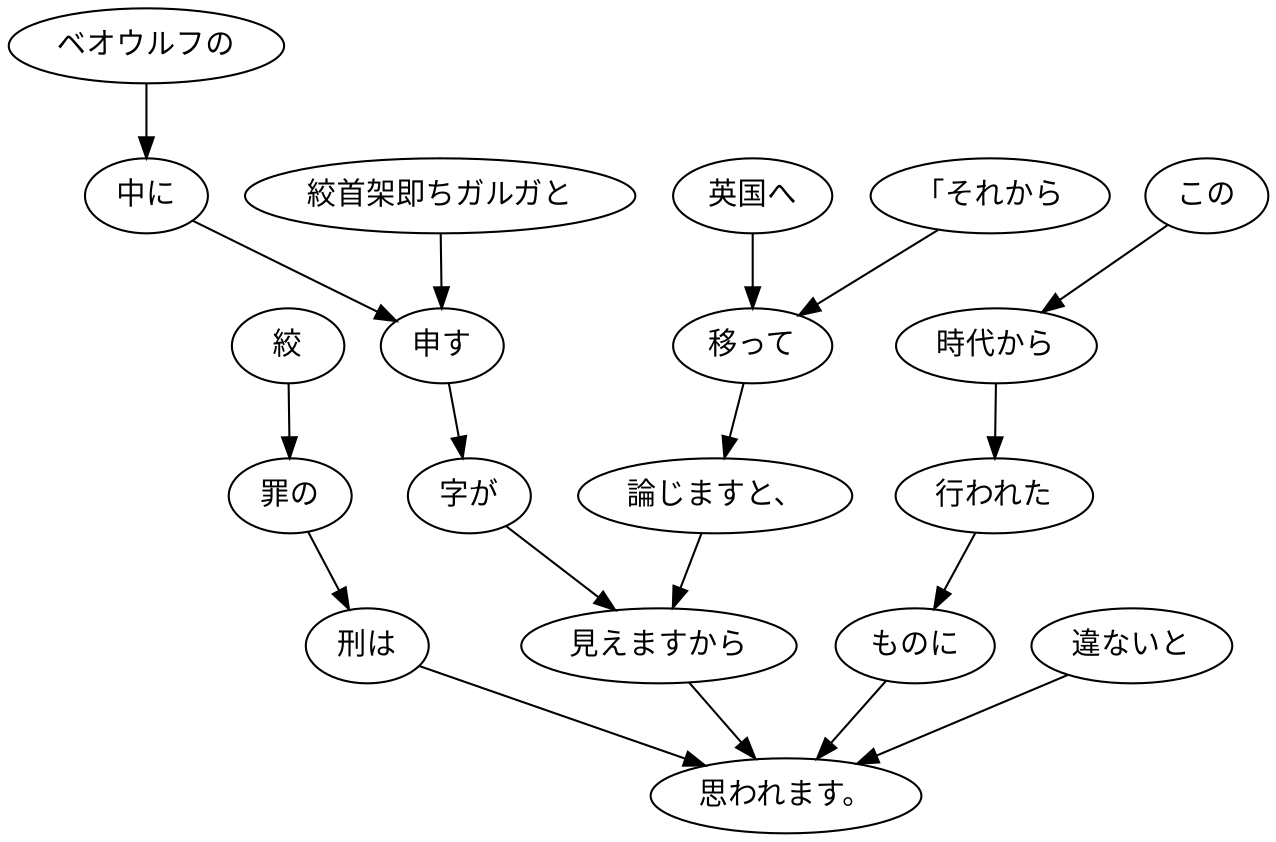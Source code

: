 digraph graph1525 {
	node0 [label="「それから"];
	node1 [label="英国へ"];
	node2 [label="移って"];
	node3 [label="論じますと、"];
	node4 [label="ベオウルフの"];
	node5 [label="中に"];
	node6 [label="絞首架即ちガルガと"];
	node7 [label="申す"];
	node8 [label="字が"];
	node9 [label="見えますから"];
	node10 [label="絞"];
	node11 [label="罪の"];
	node12 [label="刑は"];
	node13 [label="この"];
	node14 [label="時代から"];
	node15 [label="行われた"];
	node16 [label="ものに"];
	node17 [label="違ないと"];
	node18 [label="思われます。"];
	node0 -> node2;
	node1 -> node2;
	node2 -> node3;
	node3 -> node9;
	node4 -> node5;
	node5 -> node7;
	node6 -> node7;
	node7 -> node8;
	node8 -> node9;
	node9 -> node18;
	node10 -> node11;
	node11 -> node12;
	node12 -> node18;
	node13 -> node14;
	node14 -> node15;
	node15 -> node16;
	node16 -> node18;
	node17 -> node18;
}
